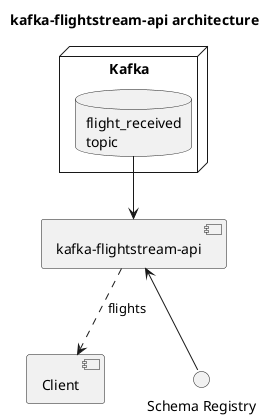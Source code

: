 @startuml
title kafka-flightstream-api architecture

[kafka-flightstream-api] as API
[Client] as client

interface "Schema Registry" as SchemaRegistry

node Kafka {
    database "flight_received\ntopic" as FlightTopic
}

FlightTopic --> API
API <-- SchemaRegistry
API ..> client : flights
@enduml
